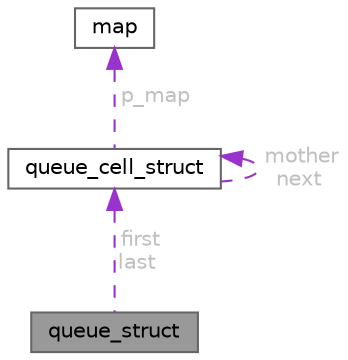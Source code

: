 digraph "queue_struct"
{
 // LATEX_PDF_SIZE
  bgcolor="transparent";
  edge [fontname=Helvetica,fontsize=10,labelfontname=Helvetica,labelfontsize=10];
  node [fontname=Helvetica,fontsize=10,shape=box,height=0.2,width=0.4];
  Node1 [id="Node000001",label="queue_struct",height=0.2,width=0.4,color="gray40", fillcolor="grey60", style="filled", fontcolor="black",tooltip="A structure containing pointers to first and last cell of a queue, representing a queue."];
  Node2 -> Node1 [id="edge1_Node000001_Node000002",dir="back",color="darkorchid3",style="dashed",tooltip=" ",label=" first\nlast",fontcolor="grey" ];
  Node2 [id="Node000002",label="queue_cell_struct",height=0.2,width=0.4,color="gray40", fillcolor="white", style="filled",URL="$structqueue__cell__struct.html",tooltip="A structure representing a queue cell with a pointer to a map."];
  Node3 -> Node2 [id="edge2_Node000002_Node000003",dir="back",color="darkorchid3",style="dashed",tooltip=" ",label=" p_map",fontcolor="grey" ];
  Node3 [id="Node000003",label="map",height=0.2,width=0.4,color="gray40", fillcolor="white", style="filled",URL="$structmap.html",tooltip="Structure representing a map."];
  Node2 -> Node2 [id="edge3_Node000002_Node000002",dir="back",color="darkorchid3",style="dashed",tooltip=" ",label=" mother\nnext",fontcolor="grey" ];
}
